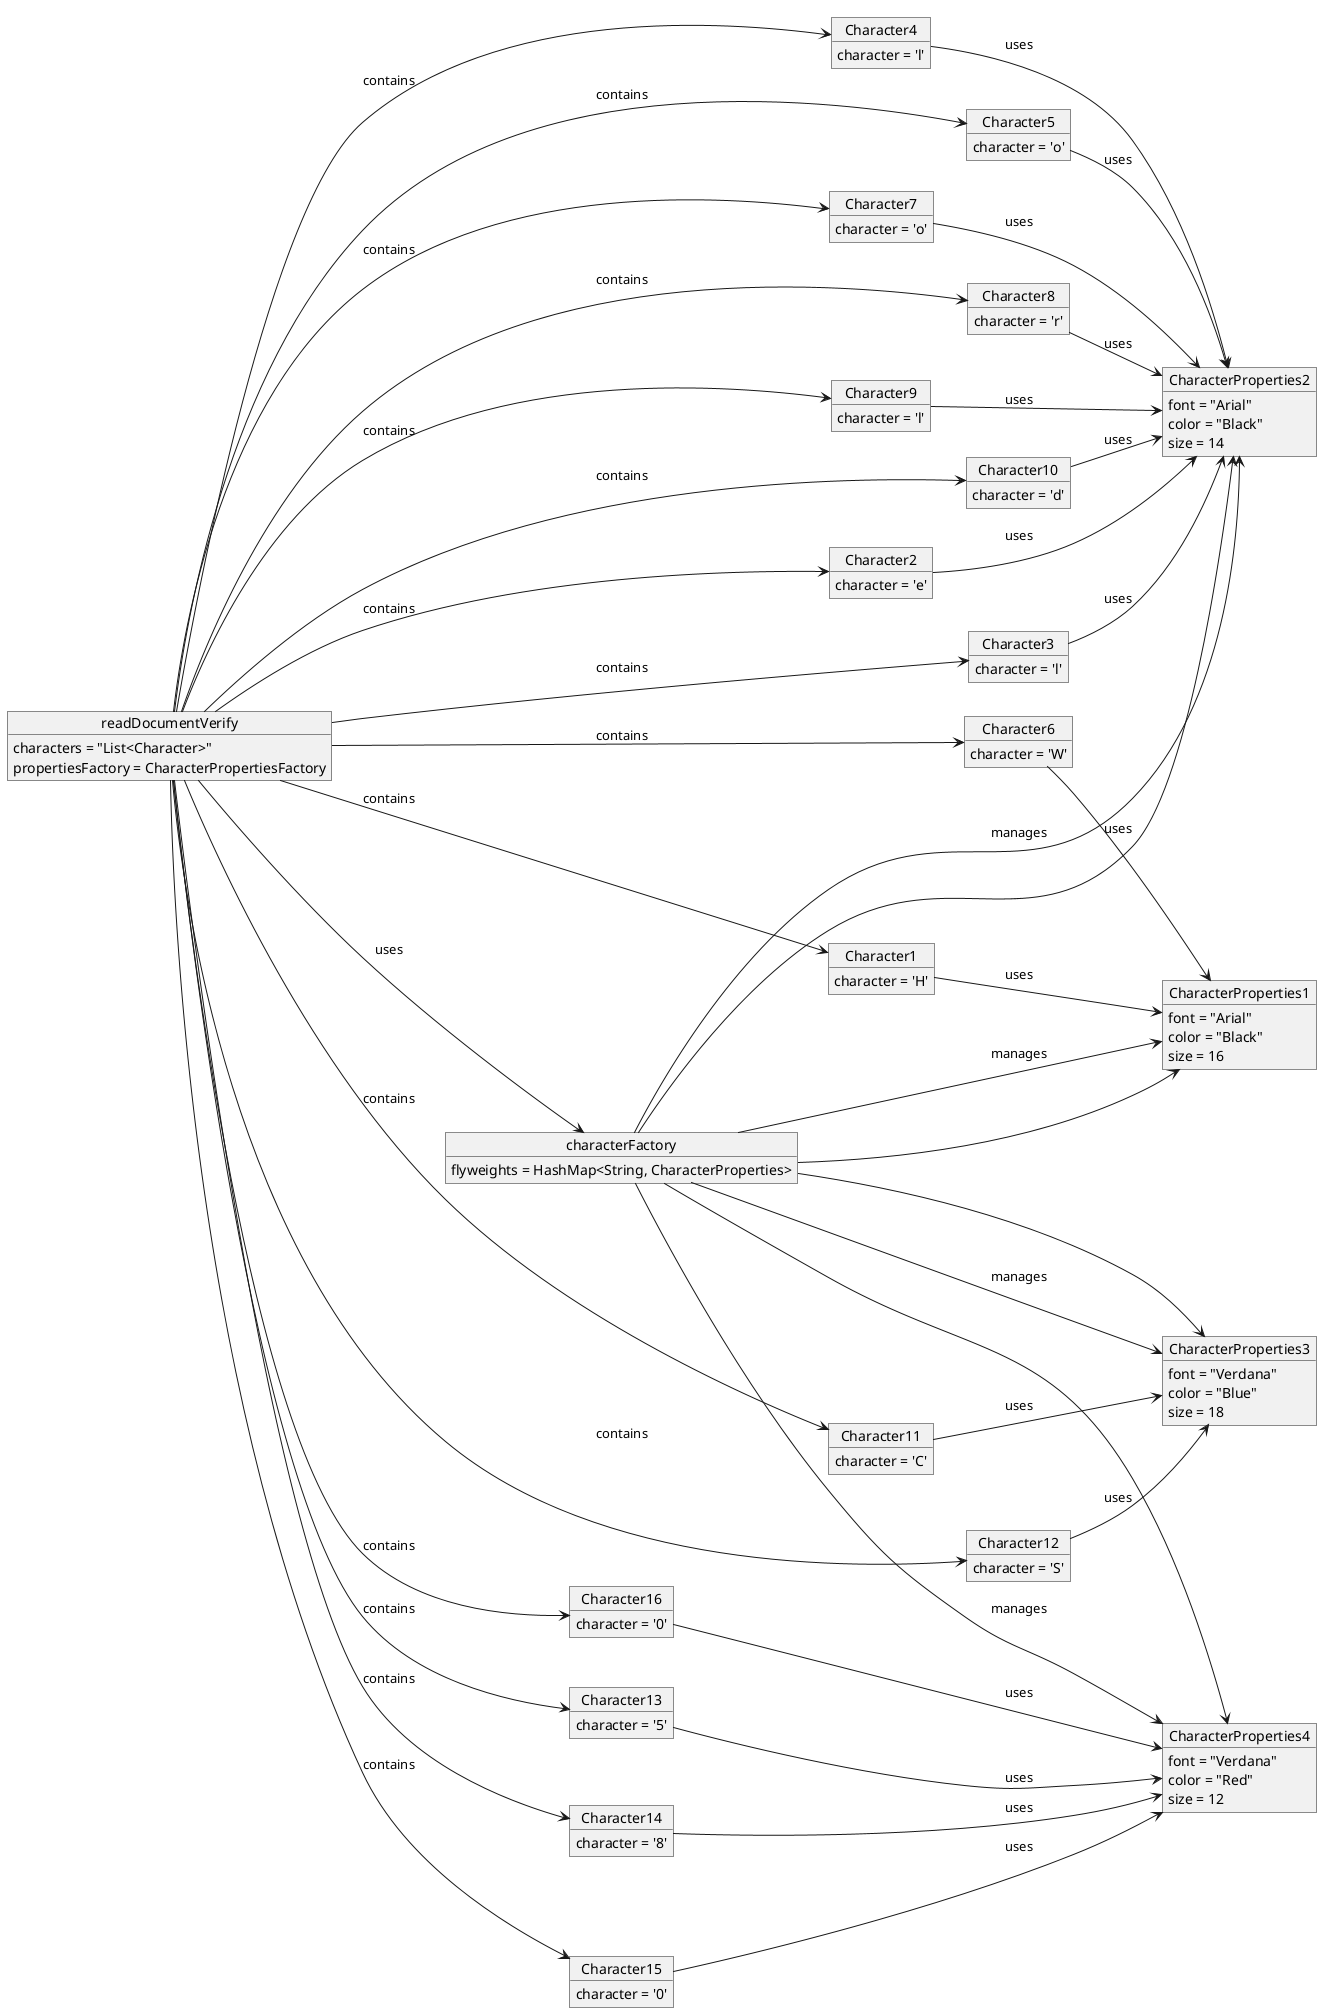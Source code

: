 @startuml
left to right direction

object readDocumentVerify {
  characters = "List<Character>"
  propertiesFactory = CharacterPropertiesFactory
}

object characterFactory {
  flyweights = HashMap<String, CharacterProperties>
}

object CharacterProperties2 {
  font = "Arial"
  color = "Black"
  size = 14
}
object CharacterProperties1 {
  font = "Arial"
  color = "Black"
  size = 16
}
object CharacterProperties3 {
  font = "Verdana"
  color = "Blue"
  size = 18
}
object CharacterProperties4 {
  font = "Verdana"
  color = "Red"
  size = 12
}

object Character1 {
  character = 'H'
}
object Character2 {
  character = 'e'
}
object Character3 {
  character = 'l'
}
object Character4 {
  character = 'l'
}
object Character5 {
  character = 'o'
}
object Character6 {
  character = 'W'
}
object Character7 {
  character = 'o'
}
object Character8 {
  character = 'r'
}
object Character9 {
  character = 'l'
}
object Character10 {
  character = 'd'
}
object Character11 {
  character = 'C'
}
object Character12 {
  character = 'S'
}
object Character13 {
  character = '5'
}
object Character14 {
  character = '8'
}
object Character15 {
  character = '0'
}
object Character16 {
  character = '0'
}

readDocumentVerify --> characterFactory : "uses"
characterFactory ---> CharacterProperties1
characterFactory ---> CharacterProperties2
characterFactory ---> CharacterProperties3
characterFactory ---> CharacterProperties4
readDocumentVerify --> Character1 : "contains"
readDocumentVerify --> Character2 : "contains"
readDocumentVerify --> Character3 : "contains"
readDocumentVerify --> Character4 : "contains"
readDocumentVerify --> Character5 : "contains"
readDocumentVerify --> Character6 : "contains"
readDocumentVerify --> Character7 : "contains"
readDocumentVerify --> Character8 : "contains"
readDocumentVerify --> Character9 : "contains"
readDocumentVerify --> Character10 : "contains"
readDocumentVerify --> Character11 : "contains"
readDocumentVerify --> Character12 : "contains"
readDocumentVerify --> Character13 : "contains"
readDocumentVerify --> Character14 : "contains"
readDocumentVerify --> Character15 : "contains"
readDocumentVerify --> Character16 : "contains"

characterFactory --> CharacterProperties2 : "manages"
characterFactory --> CharacterProperties1 : "manages"
characterFactory --> CharacterProperties3 : "manages"
characterFactory --> CharacterProperties4 : "manages"

Character1 --> CharacterProperties1 : "uses"
Character2 --> CharacterProperties2 : "uses"
Character3 --> CharacterProperties2 : "uses"
Character4 --> CharacterProperties2 : "uses"
Character5 --> CharacterProperties2 : "uses"
Character6 --> CharacterProperties1 : "uses"
Character7 --> CharacterProperties2 : "uses"
Character8 --> CharacterProperties2 : "uses"
Character9 --> CharacterProperties2 : "uses"
Character10 --> CharacterProperties2 : "uses"
Character11 --> CharacterProperties3 : "uses"
Character12 --> CharacterProperties3 : "uses"
Character13 --> CharacterProperties4 : "uses"
Character14 --> CharacterProperties4 : "uses"
Character15 --> CharacterProperties4 : "uses"
Character16 --> CharacterProperties4 : "uses"

@enduml
